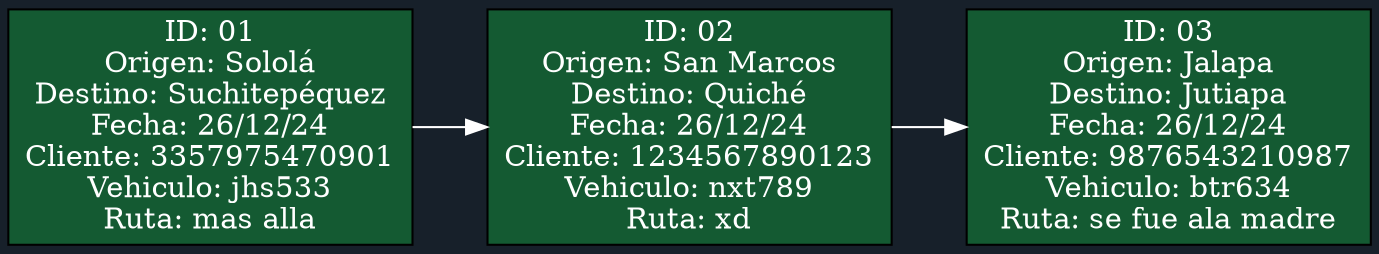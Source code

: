 digraph G {
rankdir=LR;
bgcolor="#17202a";
node [shape=record, style=filled, fillcolor="#145a32", fontcolor="white"];
edge [color="white"];
nodo0 [label="ID: 01\nOrigen: Sololá\nDestino: Suchitepéquez\nFecha: 26/12/24\nCliente: 3357975470901\nVehiculo: jhs533\nRuta: mas alla"];
nodo1 [label="ID: 02\nOrigen: San Marcos\nDestino: Quiché\nFecha: 26/12/24\nCliente: 1234567890123\nVehiculo: nxt789\nRuta: xd"];
nodo2 [label="ID: 03\nOrigen: Jalapa\nDestino: Jutiapa\nFecha: 26/12/24\nCliente: 9876543210987\nVehiculo: btr634\nRuta: se fue ala madre"];
nodo0 -> nodo1;
nodo1 -> nodo2;
}